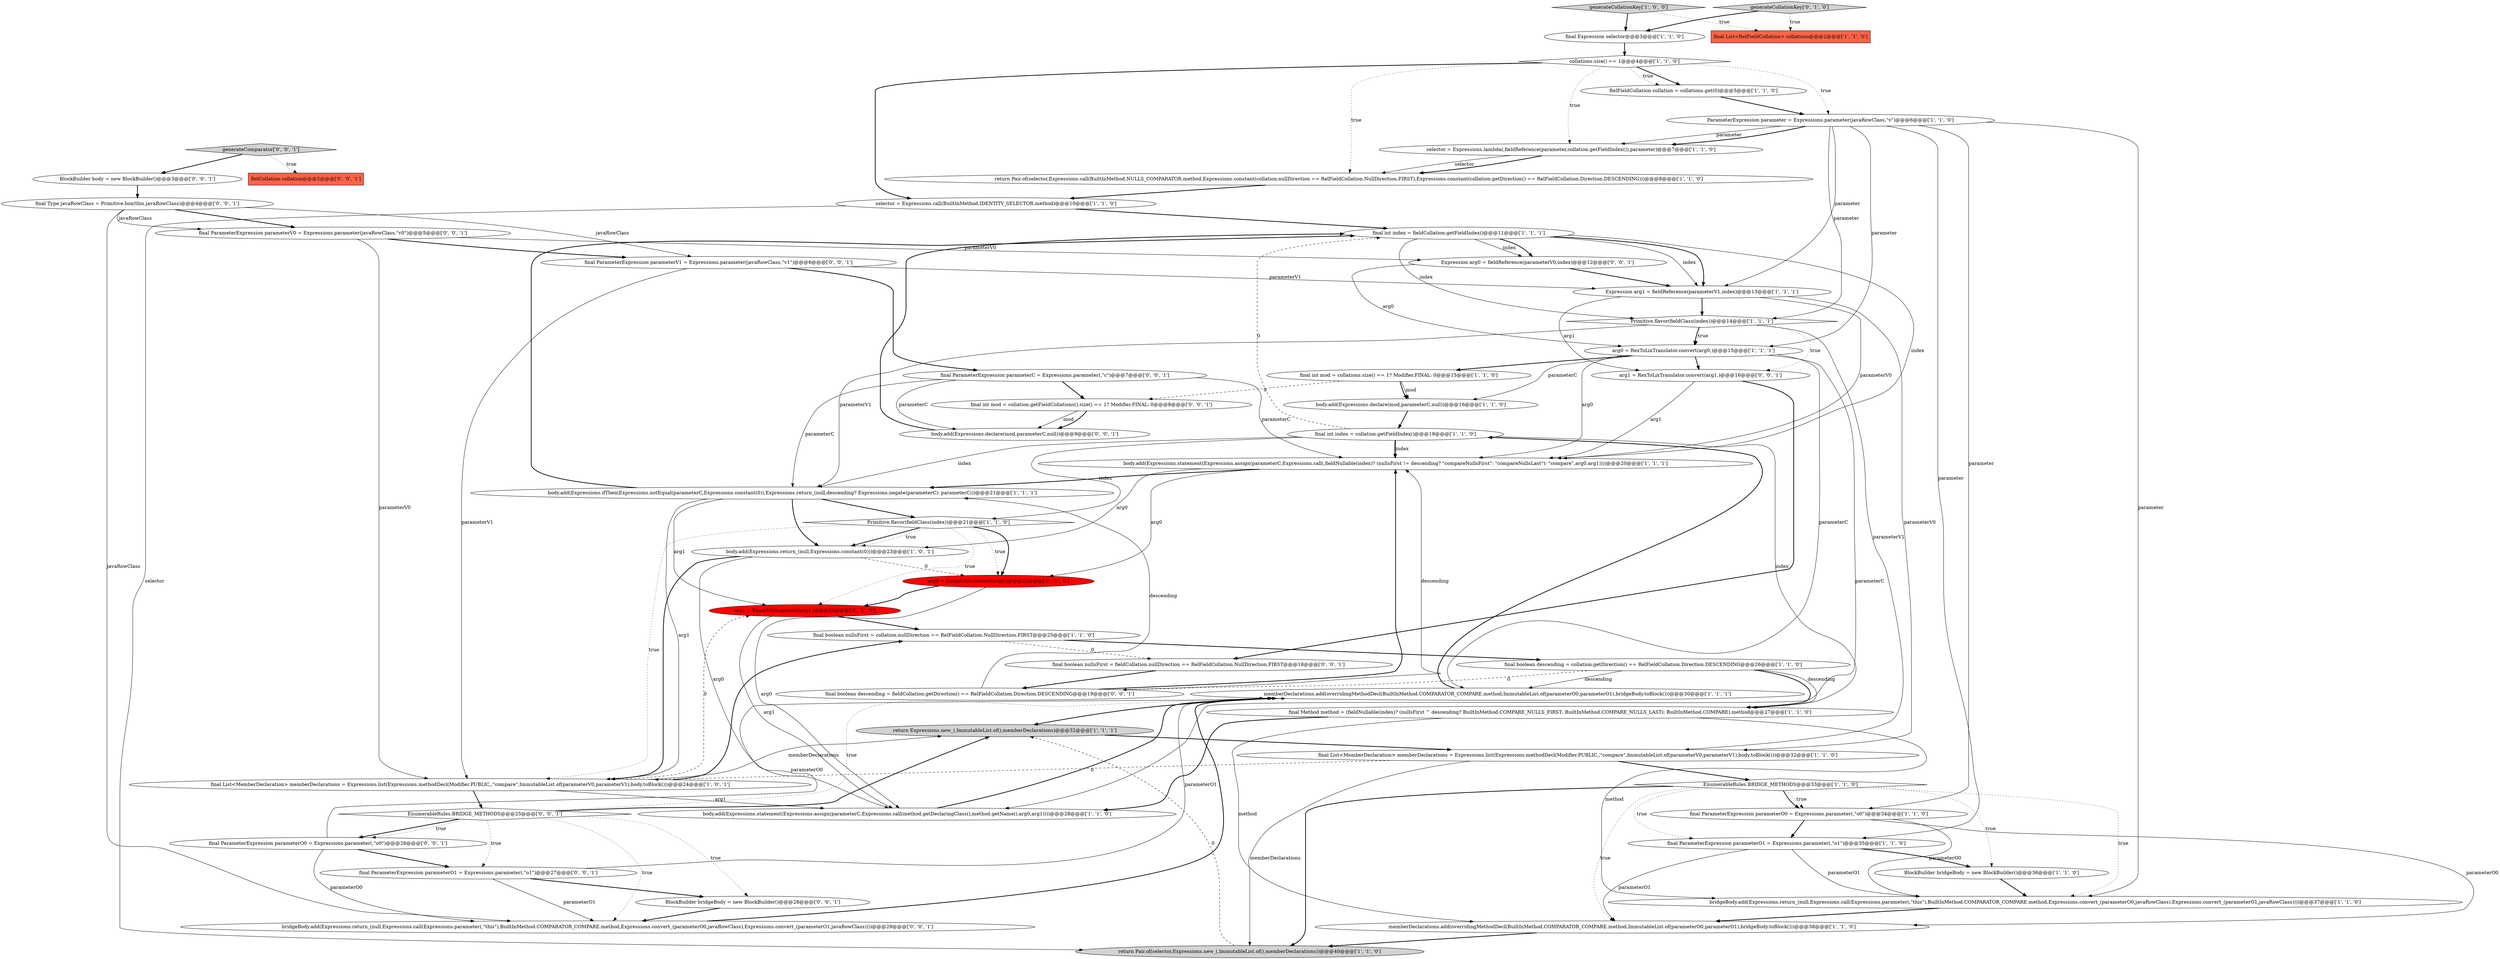 digraph {
20 [style = filled, label = "final int index = fieldCollation.getFieldIndex()@@@11@@@['1', '1', '1']", fillcolor = white, shape = ellipse image = "AAA0AAABBB1BBB"];
51 [style = filled, label = "Expression arg0 = fieldReference(parameterV0,index)@@@12@@@['0', '0', '1']", fillcolor = white, shape = ellipse image = "AAA0AAABBB3BBB"];
3 [style = filled, label = "bridgeBody.add(Expressions.return_(null,Expressions.call(Expressions.parameter(,\"this\"),BuiltInMethod.COMPARATOR_COMPARE.method,Expressions.convert_(parameterO0,javaRowClass),Expressions.convert_(parameterO1,javaRowClass))))@@@37@@@['1', '1', '0']", fillcolor = white, shape = ellipse image = "AAA0AAABBB1BBB"];
26 [style = filled, label = "arg0 = RexToLixTranslator.convert(arg0,)@@@15@@@['1', '1', '1']", fillcolor = white, shape = ellipse image = "AAA0AAABBB1BBB"];
44 [style = filled, label = "final Type javaRowClass = Primitive.box(this.javaRowClass)@@@4@@@['0', '0', '1']", fillcolor = white, shape = ellipse image = "AAA0AAABBB3BBB"];
10 [style = filled, label = "body.add(Expressions.declare(mod,parameterC,null))@@@16@@@['1', '1', '0']", fillcolor = white, shape = ellipse image = "AAA0AAABBB1BBB"];
39 [style = filled, label = "generateComparator['0', '0', '1']", fillcolor = lightgray, shape = diamond image = "AAA0AAABBB3BBB"];
18 [style = filled, label = "Expression arg1 = fieldReference(parameterV1,index)@@@13@@@['1', '1', '1']", fillcolor = white, shape = ellipse image = "AAA0AAABBB1BBB"];
11 [style = filled, label = "EnumerableRules.BRIDGE_METHODS@@@33@@@['1', '1', '0']", fillcolor = white, shape = diamond image = "AAA0AAABBB1BBB"];
42 [style = filled, label = "final ParameterExpression parameterV0 = Expressions.parameter(javaRowClass,\"v0\")@@@5@@@['0', '0', '1']", fillcolor = white, shape = ellipse image = "AAA0AAABBB3BBB"];
16 [style = filled, label = "return Pair.of(selector,Expressions.call(BuiltInMethod.NULLS_COMPARATOR.method,Expressions.constant(collation.nullDirection == RelFieldCollation.NullDirection.FIRST),Expressions.constant(collation.getDirection() == RelFieldCollation.Direction.DESCENDING)))@@@8@@@['1', '1', '0']", fillcolor = white, shape = ellipse image = "AAA0AAABBB1BBB"];
34 [style = filled, label = "final List<MemberDeclaration> memberDeclarations = Expressions.list(Expressions.methodDecl(Modifier.PUBLIC,,\"compare\",ImmutableList.of(parameterV0,parameterV1),body.toBlock()))@@@32@@@['1', '1', '0']", fillcolor = white, shape = ellipse image = "AAA0AAABBB1BBB"];
41 [style = filled, label = "final boolean nullsFirst = fieldCollation.nullDirection == RelFieldCollation.NullDirection.FIRST@@@18@@@['0', '0', '1']", fillcolor = white, shape = ellipse image = "AAA0AAABBB3BBB"];
1 [style = filled, label = "final int mod = collations.size() == 1? Modifier.FINAL: 0@@@15@@@['1', '1', '0']", fillcolor = white, shape = ellipse image = "AAA0AAABBB1BBB"];
54 [style = filled, label = "bridgeBody.add(Expressions.return_(null,Expressions.call(Expressions.parameter(,\"this\"),BuiltInMethod.COMPARATOR_COMPARE.method,Expressions.convert_(parameterO0,javaRowClass),Expressions.convert_(parameterO1,javaRowClass))))@@@29@@@['0', '0', '1']", fillcolor = white, shape = ellipse image = "AAA0AAABBB3BBB"];
8 [style = filled, label = "Primitive.flavor(fieldClass(index))@@@21@@@['1', '1', '0']", fillcolor = white, shape = diamond image = "AAA0AAABBB1BBB"];
29 [style = filled, label = "final List<MemberDeclaration> memberDeclarations = Expressions.list(Expressions.methodDecl(Modifier.PUBLIC,,\"compare\",ImmutableList.of(parameterV0,parameterV1),body.toBlock()))@@@24@@@['1', '0', '1']", fillcolor = white, shape = ellipse image = "AAA0AAABBB1BBB"];
38 [style = filled, label = "final ParameterExpression parameterC = Expressions.parameter(,\"c\")@@@7@@@['0', '0', '1']", fillcolor = white, shape = ellipse image = "AAA0AAABBB3BBB"];
52 [style = filled, label = "final ParameterExpression parameterO1 = Expressions.parameter(,\"o1\")@@@27@@@['0', '0', '1']", fillcolor = white, shape = ellipse image = "AAA0AAABBB3BBB"];
2 [style = filled, label = "memberDeclarations.add(overridingMethodDecl(BuiltInMethod.COMPARATOR_COMPARE.method,ImmutableList.of(parameterO0,parameterO1),bridgeBody.toBlock()))@@@30@@@['1', '1', '1']", fillcolor = white, shape = ellipse image = "AAA0AAABBB1BBB"];
22 [style = filled, label = "BlockBuilder bridgeBody = new BlockBuilder()@@@36@@@['1', '1', '0']", fillcolor = white, shape = ellipse image = "AAA0AAABBB1BBB"];
27 [style = filled, label = "selector = Expressions.lambda(,fieldReference(parameter,collation.getFieldIndex()),parameter)@@@7@@@['1', '1', '0']", fillcolor = white, shape = ellipse image = "AAA0AAABBB1BBB"];
15 [style = filled, label = "ParameterExpression parameter = Expressions.parameter(javaRowClass,\"v\")@@@6@@@['1', '1', '0']", fillcolor = white, shape = ellipse image = "AAA0AAABBB1BBB"];
7 [style = filled, label = "body.add(Expressions.ifThen(Expressions.notEqual(parameterC,Expressions.constant(0)),Expressions.return_(null,descending? Expressions.negate(parameterC): parameterC)))@@@21@@@['1', '1', '1']", fillcolor = white, shape = ellipse image = "AAA0AAABBB1BBB"];
21 [style = filled, label = "final boolean nullsFirst = collation.nullDirection == RelFieldCollation.NullDirection.FIRST@@@25@@@['1', '1', '0']", fillcolor = white, shape = ellipse image = "AAA0AAABBB1BBB"];
23 [style = filled, label = "final List<RelFieldCollation> collations@@@2@@@['1', '1', '0']", fillcolor = tomato, shape = box image = "AAA0AAABBB1BBB"];
9 [style = filled, label = "collations.size() == 1@@@4@@@['1', '1', '0']", fillcolor = white, shape = diamond image = "AAA0AAABBB1BBB"];
13 [style = filled, label = "generateCollationKey['1', '0', '0']", fillcolor = lightgray, shape = diamond image = "AAA0AAABBB1BBB"];
19 [style = filled, label = "final Method method = (fieldNullable(index)? (nullsFirst ^ descending? BuiltInMethod.COMPARE_NULLS_FIRST: BuiltInMethod.COMPARE_NULLS_LAST): BuiltInMethod.COMPARE).method@@@27@@@['1', '1', '0']", fillcolor = white, shape = ellipse image = "AAA0AAABBB1BBB"];
33 [style = filled, label = "body.add(Expressions.statement(Expressions.assign(parameterC,Expressions.call(method.getDeclaringClass(),method.getName(),arg0,arg1))))@@@28@@@['1', '1', '0']", fillcolor = white, shape = ellipse image = "AAA0AAABBB1BBB"];
12 [style = filled, label = "return Expressions.new_(,ImmutableList.of(),memberDeclarations)@@@32@@@['1', '1', '1']", fillcolor = lightgray, shape = ellipse image = "AAA0AAABBB1BBB"];
24 [style = filled, label = "body.add(Expressions.return_(null,Expressions.constant(0)))@@@23@@@['1', '0', '1']", fillcolor = white, shape = ellipse image = "AAA0AAABBB1BBB"];
40 [style = filled, label = "arg1 = RexToLixTranslator.convert(arg1,)@@@16@@@['0', '0', '1']", fillcolor = white, shape = ellipse image = "AAA0AAABBB3BBB"];
25 [style = filled, label = "final Expression selector@@@3@@@['1', '1', '0']", fillcolor = white, shape = ellipse image = "AAA0AAABBB1BBB"];
14 [style = filled, label = "RelFieldCollation collation = collations.get(0)@@@5@@@['1', '1', '0']", fillcolor = white, shape = ellipse image = "AAA0AAABBB1BBB"];
36 [style = filled, label = "arg0 = EnumUtils.convert(arg0,)@@@22@@@['0', '1', '0']", fillcolor = red, shape = ellipse image = "AAA1AAABBB2BBB"];
50 [style = filled, label = "EnumerableRules.BRIDGE_METHODS@@@25@@@['0', '0', '1']", fillcolor = white, shape = diamond image = "AAA0AAABBB3BBB"];
35 [style = filled, label = "arg1 = EnumUtils.convert(arg1,)@@@23@@@['0', '1', '0']", fillcolor = red, shape = ellipse image = "AAA1AAABBB2BBB"];
46 [style = filled, label = "final int mod = collation.getFieldCollations().size() == 1? Modifier.FINAL: 0@@@8@@@['0', '0', '1']", fillcolor = white, shape = ellipse image = "AAA0AAABBB3BBB"];
31 [style = filled, label = "final int index = collation.getFieldIndex()@@@18@@@['1', '1', '0']", fillcolor = white, shape = ellipse image = "AAA0AAABBB1BBB"];
28 [style = filled, label = "final ParameterExpression parameterO1 = Expressions.parameter(,\"o1\")@@@35@@@['1', '1', '0']", fillcolor = white, shape = ellipse image = "AAA0AAABBB1BBB"];
49 [style = filled, label = "final ParameterExpression parameterV1 = Expressions.parameter(javaRowClass,\"v1\")@@@6@@@['0', '0', '1']", fillcolor = white, shape = ellipse image = "AAA0AAABBB3BBB"];
55 [style = filled, label = "final ParameterExpression parameterO0 = Expressions.parameter(,\"o0\")@@@26@@@['0', '0', '1']", fillcolor = white, shape = ellipse image = "AAA0AAABBB3BBB"];
4 [style = filled, label = "final boolean descending = collation.getDirection() == RelFieldCollation.Direction.DESCENDING@@@26@@@['1', '1', '0']", fillcolor = white, shape = ellipse image = "AAA0AAABBB1BBB"];
0 [style = filled, label = "memberDeclarations.add(overridingMethodDecl(BuiltInMethod.COMPARATOR_COMPARE.method,ImmutableList.of(parameterO0,parameterO1),bridgeBody.toBlock()))@@@38@@@['1', '1', '0']", fillcolor = white, shape = ellipse image = "AAA0AAABBB1BBB"];
48 [style = filled, label = "RelCollation collation@@@2@@@['0', '0', '1']", fillcolor = tomato, shape = box image = "AAA0AAABBB3BBB"];
6 [style = filled, label = "return Pair.of(selector,Expressions.new_(,ImmutableList.of(),memberDeclarations))@@@40@@@['1', '1', '0']", fillcolor = lightgray, shape = ellipse image = "AAA0AAABBB1BBB"];
37 [style = filled, label = "generateCollationKey['0', '1', '0']", fillcolor = lightgray, shape = diamond image = "AAA0AAABBB2BBB"];
5 [style = filled, label = "final ParameterExpression parameterO0 = Expressions.parameter(,\"o0\")@@@34@@@['1', '1', '0']", fillcolor = white, shape = ellipse image = "AAA0AAABBB1BBB"];
53 [style = filled, label = "BlockBuilder bridgeBody = new BlockBuilder()@@@28@@@['0', '0', '1']", fillcolor = white, shape = ellipse image = "AAA0AAABBB3BBB"];
30 [style = filled, label = "Primitive.flavor(fieldClass(index))@@@14@@@['1', '1', '1']", fillcolor = white, shape = diamond image = "AAA0AAABBB1BBB"];
43 [style = filled, label = "BlockBuilder body = new BlockBuilder()@@@3@@@['0', '0', '1']", fillcolor = white, shape = ellipse image = "AAA0AAABBB3BBB"];
45 [style = filled, label = "body.add(Expressions.declare(mod,parameterC,null))@@@9@@@['0', '0', '1']", fillcolor = white, shape = ellipse image = "AAA0AAABBB3BBB"];
17 [style = filled, label = "selector = Expressions.call(BuiltInMethod.IDENTITY_SELECTOR.method)@@@10@@@['1', '1', '0']", fillcolor = white, shape = ellipse image = "AAA0AAABBB1BBB"];
47 [style = filled, label = "final boolean descending = fieldCollation.getDirection() == RelFieldCollation.Direction.DESCENDING@@@19@@@['0', '0', '1']", fillcolor = white, shape = ellipse image = "AAA0AAABBB3BBB"];
32 [style = filled, label = "body.add(Expressions.statement(Expressions.assign(parameterC,Expressions.call(,fieldNullable(index)? (nullsFirst != descending? \"compareNullsFirst\": \"compareNullsLast\"): \"compare\",arg0,arg1))))@@@20@@@['1', '1', '1']", fillcolor = white, shape = ellipse image = "AAA0AAABBB1BBB"];
27->16 [style = solid, label="selector"];
50->52 [style = dotted, label="true"];
15->18 [style = solid, label="parameter"];
29->33 [style = solid, label="arg1"];
20->32 [style = solid, label="index"];
20->51 [style = solid, label="index"];
18->30 [style = bold, label=""];
26->40 [style = bold, label=""];
31->20 [style = dashed, label="0"];
15->3 [style = solid, label="parameter"];
53->54 [style = bold, label=""];
5->28 [style = bold, label=""];
7->8 [style = bold, label=""];
17->6 [style = solid, label="selector"];
50->2 [style = dotted, label="true"];
29->12 [style = solid, label="memberDeclarations"];
8->36 [style = bold, label=""];
1->10 [style = solid, label="mod"];
38->45 [style = solid, label="parameterC"];
50->55 [style = bold, label=""];
11->0 [style = dotted, label="true"];
26->32 [style = solid, label="arg0"];
50->12 [style = bold, label=""];
46->45 [style = solid, label="mod"];
9->14 [style = bold, label=""];
11->28 [style = dotted, label="true"];
34->29 [style = dashed, label="0"];
34->6 [style = solid, label="memberDeclarations"];
9->15 [style = dotted, label="true"];
28->0 [style = solid, label="parameterO1"];
44->42 [style = solid, label="javaRowClass"];
20->18 [style = solid, label="index"];
24->33 [style = solid, label="arg0"];
49->18 [style = solid, label="parameterV1"];
43->44 [style = bold, label=""];
49->29 [style = solid, label="parameterV1"];
17->20 [style = bold, label=""];
2->31 [style = bold, label=""];
50->55 [style = dotted, label="true"];
13->25 [style = bold, label=""];
26->33 [style = solid, label="parameterC"];
26->10 [style = solid, label="parameterC"];
31->7 [style = solid, label="index"];
10->31 [style = bold, label=""];
18->34 [style = solid, label="parameterV0"];
15->28 [style = solid, label="parameter"];
42->51 [style = solid, label="parameterV0"];
55->54 [style = solid, label="parameterO0"];
26->1 [style = bold, label=""];
30->26 [style = bold, label=""];
4->19 [style = bold, label=""];
9->17 [style = bold, label=""];
49->38 [style = bold, label=""];
11->5 [style = dotted, label="true"];
32->7 [style = bold, label=""];
16->17 [style = bold, label=""];
27->16 [style = bold, label=""];
35->21 [style = bold, label=""];
3->0 [style = bold, label=""];
13->23 [style = dotted, label="true"];
32->36 [style = solid, label="arg0"];
52->54 [style = solid, label="parameterO1"];
20->18 [style = bold, label=""];
7->24 [style = bold, label=""];
15->30 [style = solid, label="parameter"];
28->3 [style = solid, label="parameterO1"];
1->46 [style = dashed, label="0"];
54->2 [style = bold, label=""];
51->18 [style = bold, label=""];
38->46 [style = bold, label=""];
14->15 [style = bold, label=""];
8->29 [style = dotted, label="true"];
36->35 [style = bold, label=""];
55->2 [style = solid, label="parameterO0"];
24->36 [style = dashed, label="0"];
30->7 [style = solid, label="parameterV1"];
29->35 [style = dashed, label="0"];
21->4 [style = bold, label=""];
8->24 [style = bold, label=""];
19->33 [style = bold, label=""];
44->42 [style = bold, label=""];
15->26 [style = solid, label="parameter"];
8->35 [style = dotted, label="true"];
50->54 [style = dotted, label="true"];
31->32 [style = bold, label=""];
7->29 [style = solid, label="arg1"];
37->25 [style = bold, label=""];
25->9 [style = bold, label=""];
32->24 [style = solid, label="arg0"];
7->20 [style = bold, label=""];
45->20 [style = bold, label=""];
18->32 [style = solid, label="parameterV0"];
29->21 [style = bold, label=""];
8->24 [style = dotted, label="true"];
50->53 [style = dotted, label="true"];
11->5 [style = bold, label=""];
40->32 [style = solid, label="arg1"];
47->32 [style = bold, label=""];
47->32 [style = solid, label="descending"];
44->54 [style = solid, label="javaRowClass"];
29->50 [style = bold, label=""];
39->48 [style = dotted, label="true"];
20->51 [style = bold, label=""];
5->0 [style = solid, label="parameterO0"];
41->47 [style = bold, label=""];
8->36 [style = dotted, label="true"];
55->52 [style = bold, label=""];
9->16 [style = dotted, label="true"];
5->3 [style = solid, label="parameterO0"];
11->3 [style = dotted, label="true"];
33->2 [style = bold, label=""];
28->22 [style = bold, label=""];
15->27 [style = solid, label="parameter"];
52->53 [style = bold, label=""];
19->3 [style = solid, label="method"];
31->8 [style = solid, label="index"];
0->6 [style = bold, label=""];
11->6 [style = bold, label=""];
39->43 [style = bold, label=""];
30->34 [style = solid, label="parameterV1"];
20->30 [style = solid, label="index"];
38->32 [style = solid, label="parameterC"];
4->47 [style = dashed, label="0"];
12->34 [style = bold, label=""];
24->29 [style = bold, label=""];
30->26 [style = dotted, label="true"];
7->35 [style = solid, label="arg1"];
11->22 [style = dotted, label="true"];
30->40 [style = dotted, label="true"];
52->2 [style = solid, label="parameterO1"];
34->11 [style = bold, label=""];
9->14 [style = dotted, label="true"];
2->12 [style = bold, label=""];
44->49 [style = solid, label="javaRowClass"];
6->12 [style = dashed, label="0"];
9->27 [style = dotted, label="true"];
22->3 [style = bold, label=""];
4->19 [style = solid, label="descending"];
15->5 [style = solid, label="parameter"];
21->41 [style = dashed, label="0"];
42->29 [style = solid, label="parameterV0"];
26->2 [style = solid, label="parameterC"];
4->2 [style = solid, label="descending"];
40->41 [style = bold, label=""];
51->26 [style = solid, label="arg0"];
36->33 [style = solid, label="arg0"];
18->40 [style = solid, label="arg1"];
47->7 [style = solid, label="descending"];
46->45 [style = bold, label=""];
42->49 [style = bold, label=""];
35->33 [style = solid, label="arg1"];
37->23 [style = dotted, label="true"];
31->19 [style = solid, label="index"];
38->7 [style = solid, label="parameterC"];
15->27 [style = bold, label=""];
1->10 [style = bold, label=""];
19->0 [style = solid, label="method"];
31->32 [style = solid, label="index"];
}
